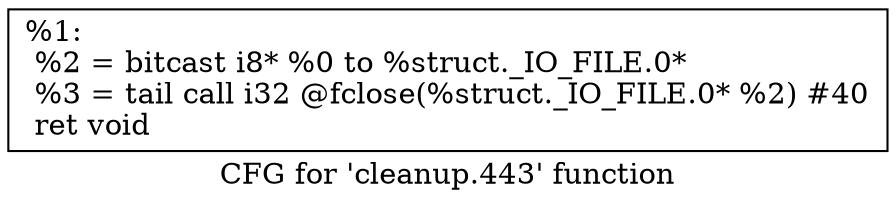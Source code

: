 digraph "CFG for 'cleanup.443' function" {
	label="CFG for 'cleanup.443' function";

	Node0x1d4ab90 [shape=record,label="{%1:\l  %2 = bitcast i8* %0 to %struct._IO_FILE.0*\l  %3 = tail call i32 @fclose(%struct._IO_FILE.0* %2) #40\l  ret void\l}"];
}
